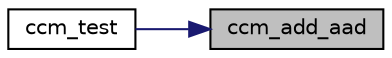 digraph "ccm_add_aad"
{
 // LATEX_PDF_SIZE
  edge [fontname="Helvetica",fontsize="10",labelfontname="Helvetica",labelfontsize="10"];
  node [fontname="Helvetica",fontsize="10",shape=record];
  rankdir="RL";
  Node1 [label="ccm_add_aad",height=0.2,width=0.4,color="black", fillcolor="grey75", style="filled", fontcolor="black",tooltip="Add AAD to the CCM state."];
  Node1 -> Node2 [dir="back",color="midnightblue",fontsize="10",style="solid"];
  Node2 [label="ccm_test",height=0.2,width=0.4,color="black", fillcolor="white", style="filled",URL="$ccm__test_8c.html#af02fbfac6da1b71a49ad14537796b006",tooltip=" "];
}
